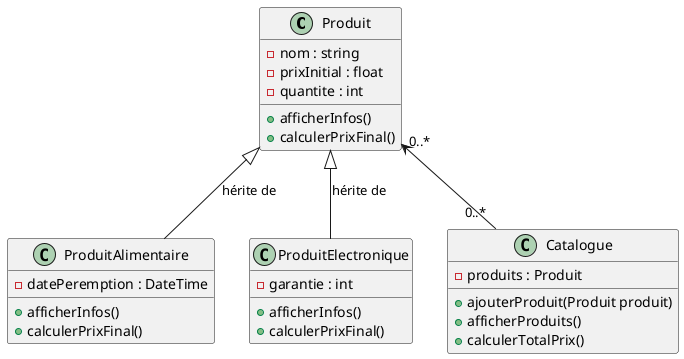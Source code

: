 @startuml

class Produit {
    -nom : string
    -prixInitial : float
    -quantite : int
    +afficherInfos()
    +calculerPrixFinal()
}

class ProduitAlimentaire {
    -datePeremption : DateTime
    +afficherInfos()
    +calculerPrixFinal()
}

class ProduitElectronique {
    -garantie : int
    +afficherInfos()
    +calculerPrixFinal()
}

class Catalogue {
    -produits : Produit
    +ajouterProduit(Produit produit)
    +afficherProduits()
    +calculerTotalPrix()
}

Produit <|-- ProduitAlimentaire : hérite de
Produit <|-- ProduitElectronique : hérite de
Produit "0..*" <-- "0..*" Catalogue

@enduml